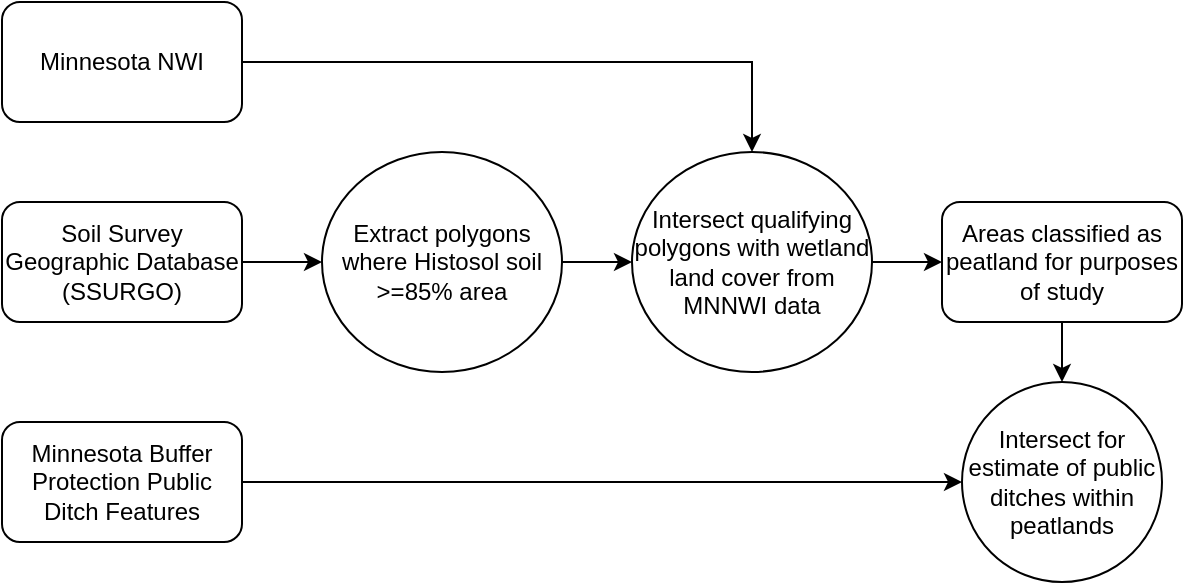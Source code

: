 <mxfile version="26.1.1">
  <diagram name="Page-1" id="PaJXEDbQZSX089HYSXim">
    <mxGraphModel dx="1236" dy="565" grid="1" gridSize="10" guides="1" tooltips="1" connect="1" arrows="1" fold="1" page="1" pageScale="1" pageWidth="850" pageHeight="1100" math="0" shadow="0">
      <root>
        <mxCell id="0" />
        <mxCell id="1" parent="0" />
        <mxCell id="ARynIM5nl8zsYz3yVap9-9" style="edgeStyle=orthogonalEdgeStyle;rounded=0;orthogonalLoop=1;jettySize=auto;html=1;entryX=0.5;entryY=0;entryDx=0;entryDy=0;" edge="1" parent="1" source="ARynIM5nl8zsYz3yVap9-1" target="ARynIM5nl8zsYz3yVap9-7">
          <mxGeometry relative="1" as="geometry" />
        </mxCell>
        <mxCell id="ARynIM5nl8zsYz3yVap9-1" value="Minnesota NWI" style="rounded=1;whiteSpace=wrap;html=1;" vertex="1" parent="1">
          <mxGeometry x="50" y="50" width="120" height="60" as="geometry" />
        </mxCell>
        <mxCell id="ARynIM5nl8zsYz3yVap9-6" value="" style="edgeStyle=orthogonalEdgeStyle;rounded=0;orthogonalLoop=1;jettySize=auto;html=1;" edge="1" parent="1" source="ARynIM5nl8zsYz3yVap9-2" target="ARynIM5nl8zsYz3yVap9-5">
          <mxGeometry relative="1" as="geometry" />
        </mxCell>
        <mxCell id="ARynIM5nl8zsYz3yVap9-2" value="Soil Survey Geographic Database (SSURGO)" style="rounded=1;whiteSpace=wrap;html=1;" vertex="1" parent="1">
          <mxGeometry x="50" y="150" width="120" height="60" as="geometry" />
        </mxCell>
        <mxCell id="ARynIM5nl8zsYz3yVap9-8" value="" style="edgeStyle=orthogonalEdgeStyle;rounded=0;orthogonalLoop=1;jettySize=auto;html=1;" edge="1" parent="1" source="ARynIM5nl8zsYz3yVap9-5" target="ARynIM5nl8zsYz3yVap9-7">
          <mxGeometry relative="1" as="geometry" />
        </mxCell>
        <mxCell id="ARynIM5nl8zsYz3yVap9-5" value="Extract polygons where Histosol soil &amp;gt;=85% area" style="ellipse;whiteSpace=wrap;html=1;rounded=1;" vertex="1" parent="1">
          <mxGeometry x="210" y="125" width="120" height="110" as="geometry" />
        </mxCell>
        <mxCell id="ARynIM5nl8zsYz3yVap9-11" value="" style="edgeStyle=orthogonalEdgeStyle;rounded=0;orthogonalLoop=1;jettySize=auto;html=1;" edge="1" parent="1" source="ARynIM5nl8zsYz3yVap9-7" target="ARynIM5nl8zsYz3yVap9-10">
          <mxGeometry relative="1" as="geometry" />
        </mxCell>
        <mxCell id="ARynIM5nl8zsYz3yVap9-7" value="Intersect qualifying polygons with wetland land cover from MNNWI data" style="ellipse;whiteSpace=wrap;html=1;rounded=1;" vertex="1" parent="1">
          <mxGeometry x="365" y="125" width="120" height="110" as="geometry" />
        </mxCell>
        <mxCell id="ARynIM5nl8zsYz3yVap9-15" style="edgeStyle=orthogonalEdgeStyle;rounded=0;orthogonalLoop=1;jettySize=auto;html=1;" edge="1" parent="1" source="ARynIM5nl8zsYz3yVap9-10" target="ARynIM5nl8zsYz3yVap9-13">
          <mxGeometry relative="1" as="geometry" />
        </mxCell>
        <mxCell id="ARynIM5nl8zsYz3yVap9-10" value="Areas classified as peatland for purposes of study" style="rounded=1;whiteSpace=wrap;html=1;" vertex="1" parent="1">
          <mxGeometry x="520" y="150" width="120" height="60" as="geometry" />
        </mxCell>
        <mxCell id="ARynIM5nl8zsYz3yVap9-14" value="" style="edgeStyle=orthogonalEdgeStyle;rounded=0;orthogonalLoop=1;jettySize=auto;html=1;" edge="1" parent="1" source="ARynIM5nl8zsYz3yVap9-12" target="ARynIM5nl8zsYz3yVap9-13">
          <mxGeometry relative="1" as="geometry" />
        </mxCell>
        <mxCell id="ARynIM5nl8zsYz3yVap9-12" value="Minnesota Buffer Protection Public Ditch Features" style="rounded=1;whiteSpace=wrap;html=1;" vertex="1" parent="1">
          <mxGeometry x="50" y="260" width="120" height="60" as="geometry" />
        </mxCell>
        <mxCell id="ARynIM5nl8zsYz3yVap9-13" value="Intersect for estimate of public ditches within peatlands" style="ellipse;whiteSpace=wrap;html=1;rounded=1;" vertex="1" parent="1">
          <mxGeometry x="530" y="240" width="100" height="100" as="geometry" />
        </mxCell>
      </root>
    </mxGraphModel>
  </diagram>
</mxfile>
